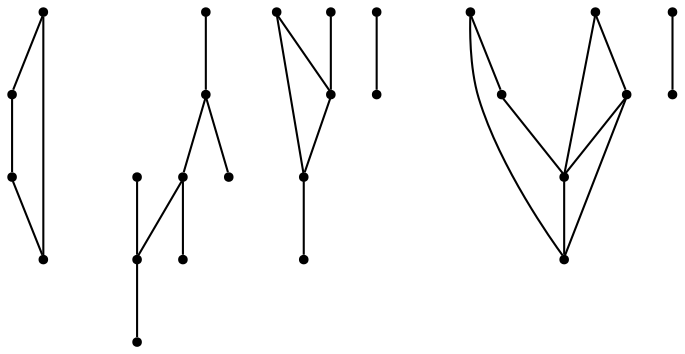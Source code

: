 graph {
  node [shape=point,comment="{\"directed\":false,\"doi\":\"10.1007/3-540-36151-0_4\",\"figure\":\"6\"}"]

  v0 [pos="1417.4250284830732,825.9457105471773"]
  v1 [pos="1417.310396830241,949.5061073774182"]
  v2 [pos="1333.924992879232,949.445644425758"]
  v3 [pos="1334.8812739054363,825.8561287397229"]
  v4 [pos="1207.1749369303388,788.6957003746512"]
  v5 [pos="1330.760383605957,788.7644285037203"]
  v6 [pos="1206.1749776204429,912.4456240807059"]
  v7 [pos="1247.424952189128,912.4456240807059"]
  v8 [pos="1165.9249623616538,912.445624080706"]
  v9 [pos="1104.1749318440757,788.6957003746512"]
  v10 [pos="1103.1749725341797,912.445624080706"]
  v11 [pos="984.5437367757162,953.6268705203219"]
  v12 [pos="1025.6750106811523,953.6957258059663"]
  v13 [pos="959.8145802815756,788.7644285037203"]
  v14 [pos="943.3270772298177,953.6268705203219"]
  v15 [pos="943.3270772298177,829.9810880496187"]
  v16 [pos="902.175013224284,953.6957258059664"]
  v17 [pos="757.8562418619792,788.7644285037203"]
  v18 [pos="922.7187474568685,788.7644285037203"]
  v19 [pos="749.6145884195964,825.8561287397229"]
  v20 [pos="749.6145884195964,949.5061073774182"]
  v21 [pos="666.1750157674154,949.445644425758"]
  v22 [pos="666.1750157674155,825.9457105471773"]
  v23 [pos="584.7478866577148,825.8561287397229"]
  v24 [pos="584.7478866577148,949.5061073774182"]
  v25 [pos="498.1749852498373,784.6957359784923"]
  v26 [pos="584.7478866577148,784.643538204241"]

  v0 -- v1 [id="-1",pos="1417.4250284830732,825.9457105471773 1417.310396830241,949.5061073774182 1417.310396830241,949.5061073774182 1417.310396830241,949.5061073774182"]
  v25 -- v26 [id="-4",pos="498.1749852498373,784.6957359784923 584.7478866577148,784.643538204241 584.7478866577148,784.643538204241 584.7478866577148,784.643538204241"]
  v24 -- v21 [id="-5",pos="584.7478866577148,949.5061073774182 666.1750157674154,949.445644425758 666.1750157674154,949.445644425758 666.1750157674154,949.445644425758"]
  v24 -- v23 [id="-6",pos="584.7478866577148,949.5061073774182 584.7478866577148,825.8561287397229 584.7478866577148,825.8561287397229 584.7478866577148,825.8561287397229"]
  v23 -- v22 [id="-7",pos="584.7478866577148,825.8561287397229 666.1750157674155,825.9457105471773 666.1750157674155,825.9457105471773 666.1750157674155,825.9457105471773"]
  v23 -- v21 [id="-8",pos="584.7478866577148,825.8561287397229 666.1750157674154,949.445644425758 666.1750157674154,949.445644425758 666.1750157674154,949.445644425758"]
  v21 -- v22 [id="-9",pos="666.1750157674154,949.445644425758 666.1750157674155,825.9457105471773 666.1750157674155,825.9457105471773 666.1750157674155,825.9457105471773"]
  v22 -- v19 [id="-10",pos="666.1750157674155,825.9457105471773 749.6145884195964,825.8561287397229 749.6145884195964,825.8561287397229 749.6145884195964,825.8561287397229"]
  v20 -- v21 [id="-11",pos="749.6145884195964,949.5061073774182 666.1750157674154,949.445644425758 666.1750157674154,949.445644425758 666.1750157674154,949.445644425758"]
  v19 -- v20 [id="-12",pos="749.6145884195964,825.8561287397229 749.6145884195964,949.5061073774182 749.6145884195964,949.5061073774182 749.6145884195964,949.5061073774182"]
  v17 -- v18 [id="-13",pos="757.8562418619792,788.7644285037203 922.7187474568685,788.7644285037203 922.7187474568685,788.7644285037203 922.7187474568685,788.7644285037203"]
  v16 -- v14 [id="-14",pos="902.175013224284,953.6957258059664 943.3270772298177,953.6268705203219 943.3270772298177,953.6268705203219 943.3270772298177,953.6268705203219"]
  v15 -- v11 [id="-16",pos="943.3270772298177,829.9810880496187 984.5437367757162,953.6268705203219 984.5437367757162,953.6268705203219 984.5437367757162,953.6268705203219"]
  v15 -- v14 [id="-17",pos="943.3270772298177,829.9810880496187 943.3270772298177,953.6268705203219 943.3270772298177,953.6268705203219 943.3270772298177,953.6268705203219"]
  v14 -- v11 [id="-18",pos="943.3270772298177,953.6268705203219 984.5437367757162,953.6268705203219 984.5437367757162,953.6268705203219 984.5437367757162,953.6268705203219"]
  v13 -- v9 [id="-19",pos="959.8145802815756,788.7644285037203 1104.1749318440757,788.6957003746512 1104.1749318440757,788.6957003746512 1104.1749318440757,788.6957003746512"]
  v11 -- v12 [id="-20",pos="984.5437367757162,953.6268705203219 1025.6750106811523,953.6957258059663 1025.6750106811523,953.6957258059663 1025.6750106811523,953.6957258059663"]
  v9 -- v10 [id="-21",pos="1104.1749318440757,788.6957003746512 1103.1749725341797,912.445624080706 1103.1749725341797,912.445624080706 1103.1749725341797,912.445624080706"]
  v9 -- v4 [id="-22",pos="1104.1749318440757,788.6957003746512 1207.1749369303388,788.6957003746512 1207.1749369303388,788.6957003746512 1207.1749369303388,788.6957003746512"]
  v8 -- v6 [id="-23",pos="1165.9249623616538,912.445624080706 1206.1749776204429,912.4456240807059 1206.1749776204429,912.4456240807059 1206.1749776204429,912.4456240807059"]
  v4 -- v6 [id="-24",pos="1207.1749369303388,788.6957003746512 1206.1749776204429,912.4456240807059 1206.1749776204429,912.4456240807059 1206.1749776204429,912.4456240807059"]
  v6 -- v7 [id="-25",pos="1206.1749776204429,912.4456240807059 1247.424952189128,912.4456240807059 1247.424952189128,912.4456240807059 1247.424952189128,912.4456240807059"]
  v4 -- v5 [id="-26",pos="1207.1749369303388,788.6957003746512 1330.760383605957,788.7644285037203 1330.760383605957,788.7644285037203 1330.760383605957,788.7644285037203"]
  v3 -- v0 [id="-27",pos="1334.8812739054363,825.8561287397229 1417.4250284830732,825.9457105471773 1417.4250284830732,825.9457105471773 1417.4250284830732,825.9457105471773"]
  v3 -- v2 [id="-28",pos="1334.8812739054363,825.8561287397229 1333.924992879232,949.445644425758 1333.924992879232,949.445644425758 1333.924992879232,949.445644425758"]
  v1 -- v2 [id="-29",pos="1417.310396830241,949.5061073774182 1333.924992879232,949.445644425758 1333.924992879232,949.445644425758 1333.924992879232,949.445644425758"]
}